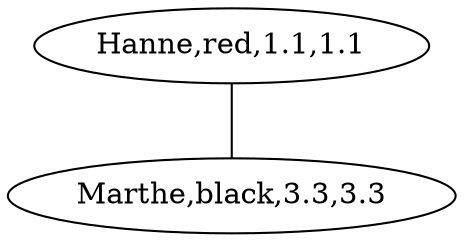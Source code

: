 graph G {
0[label="Hanne,red,1.1,1.1", regular="0"];
1[label="Marthe,black,3.3,3.3", regular="0"];
0--1 ;
}
